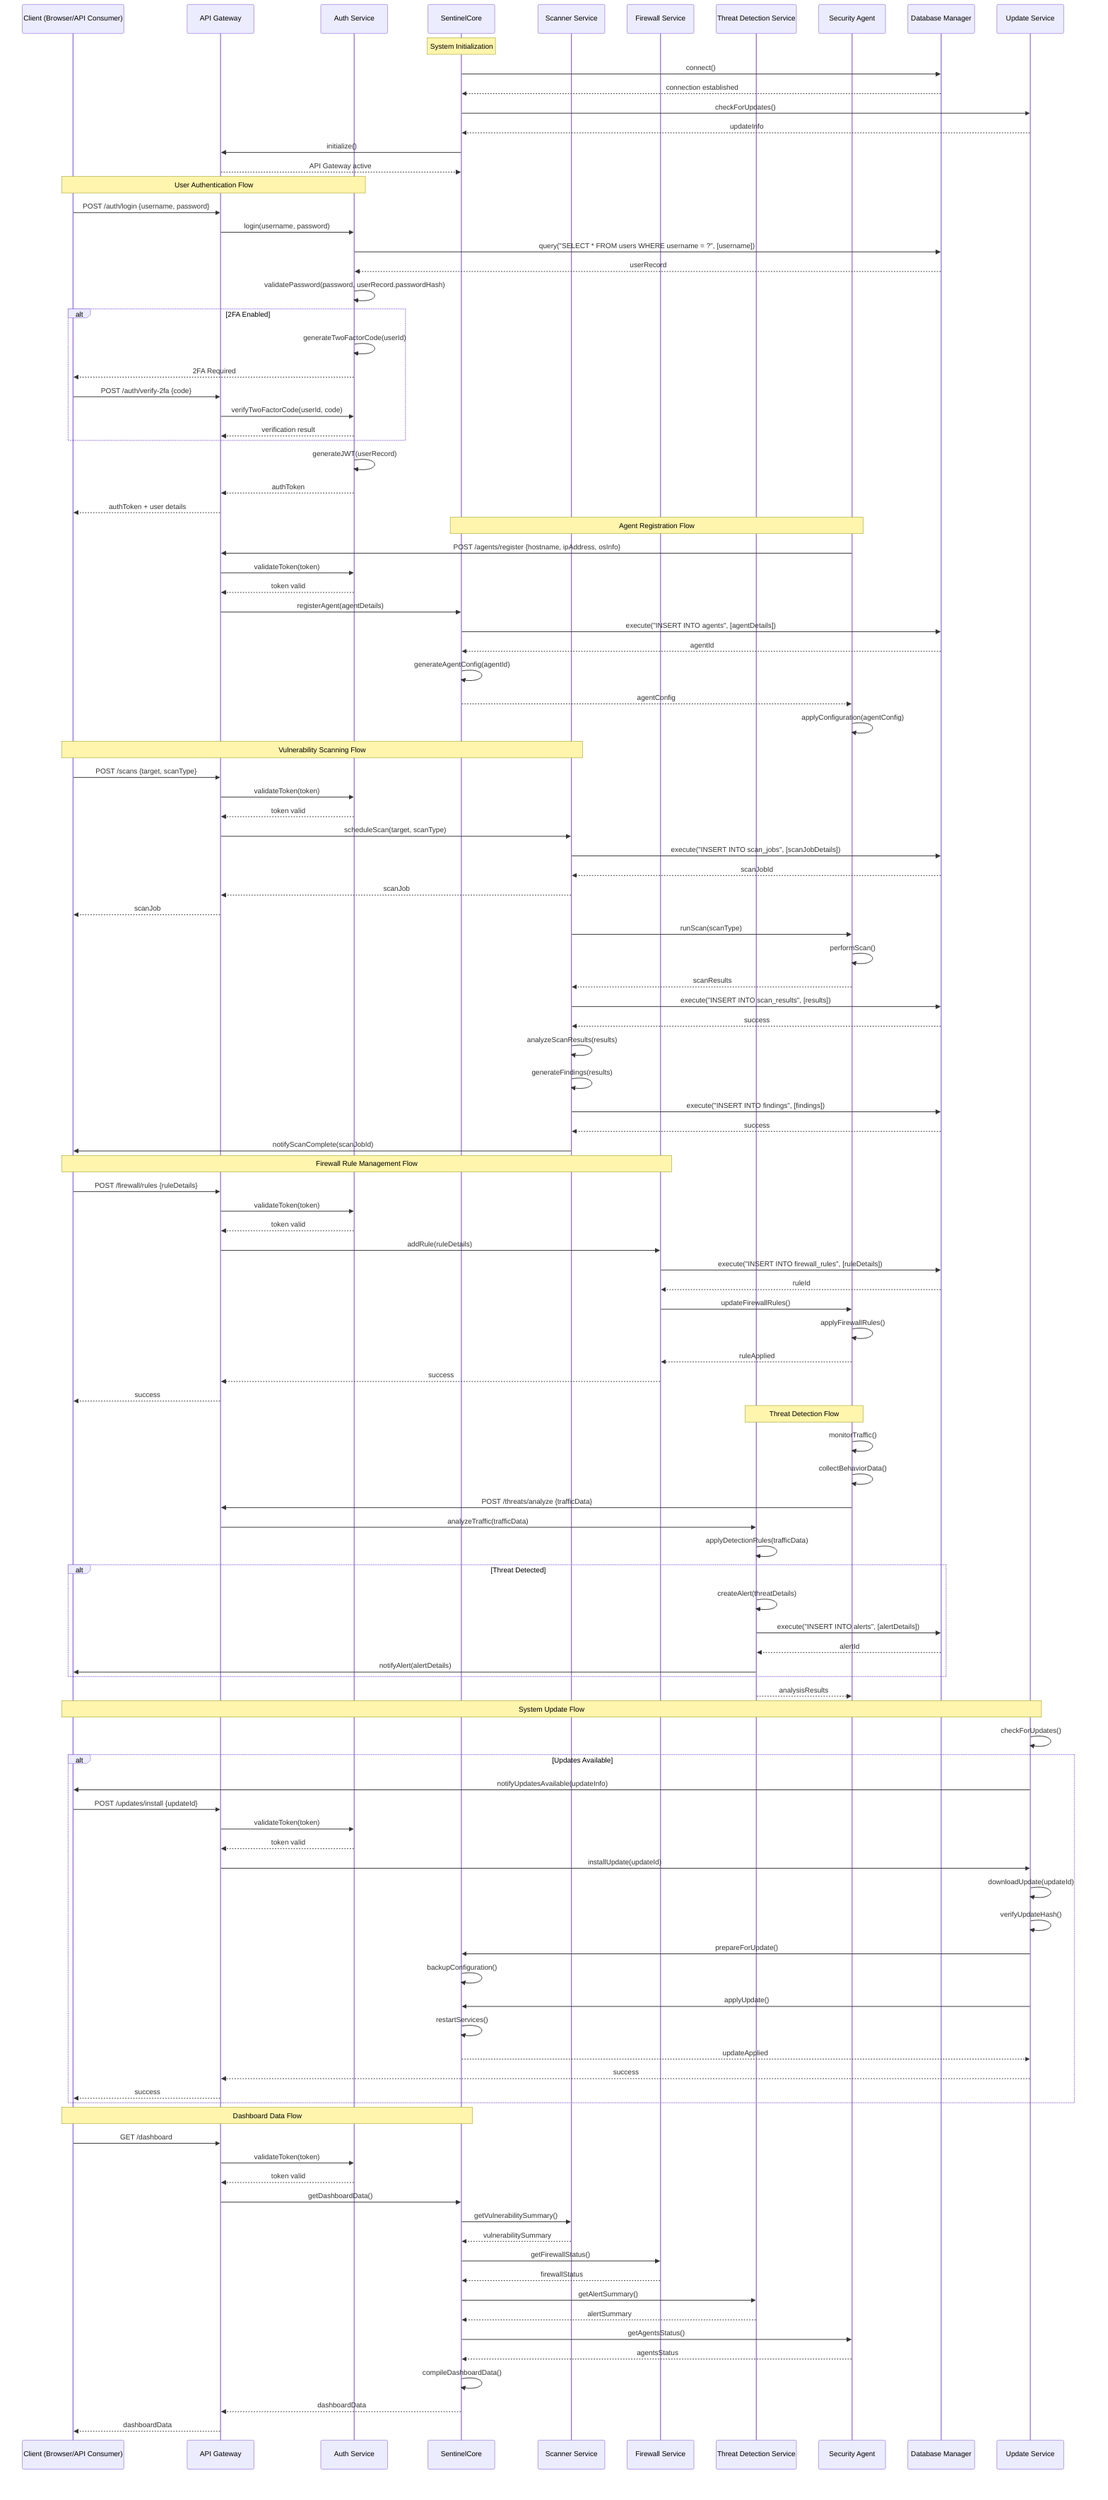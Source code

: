 sequenceDiagram
    %% Define participants
    participant Client as Client (Browser/API Consumer)
    participant API as API Gateway
    participant Auth as Auth Service
    participant Core as SentinelCore
    participant Scanner as Scanner Service
    participant Firewall as Firewall Service
    participant Threat as Threat Detection Service
    participant Agent as Security Agent
    participant DB as Database Manager
    participant Update as Update Service

    %% System Initialization Flow
    Note over Core: System Initialization
    Core->>DB: connect()
    DB-->>Core: connection established
    Core->>Update: checkForUpdates()
    Update-->>Core: updateInfo
    Core->>API: initialize()
    API-->>Core: API Gateway active

    %% Authentication Flow
    Note over Client, Auth: User Authentication Flow
    Client->>API: POST /auth/login {username, password}
    API->>Auth: login(username, password)
    Auth->>DB: query("SELECT * FROM users WHERE username = ?", [username])
    DB-->>Auth: userRecord
    Auth->>Auth: validatePassword(password, userRecord.passwordHash)
    alt 2FA Enabled
        Auth->>Auth: generateTwoFactorCode(userId)
        Auth-->>Client: 2FA Required
        Client->>API: POST /auth/verify-2fa {code}
        API->>Auth: verifyTwoFactorCode(userId, code)
        Auth-->>API: verification result
    end
    Auth->>Auth: generateJWT(userRecord)
    Auth-->>API: authToken
    API-->>Client: authToken + user details

    %% Agent Registration Flow
    Note over Agent, Core: Agent Registration Flow
    Agent->>API: POST /agents/register {hostname, ipAddress, osInfo}
    API->>Auth: validateToken(token)
    Auth-->>API: token valid
    API->>Core: registerAgent(agentDetails)
    Core->>DB: execute("INSERT INTO agents", [agentDetails])
    DB-->>Core: agentId
    Core->>Core: generateAgentConfig(agentId)
    Core-->>Agent: agentConfig
    Agent->>Agent: applyConfiguration(agentConfig)

    %% Vulnerability Scanning Flow
    Note over Client, Scanner: Vulnerability Scanning Flow
    Client->>API: POST /scans {target, scanType}
    API->>Auth: validateToken(token)
    Auth-->>API: token valid
    API->>Scanner: scheduleScan(target, scanType)
    Scanner->>DB: execute("INSERT INTO scan_jobs", [scanJobDetails])
    DB-->>Scanner: scanJobId
    Scanner-->>API: scanJob
    API-->>Client: scanJob
    Scanner->>Agent: runScan(scanType)
    Agent->>Agent: performScan()
    Agent-->>Scanner: scanResults
    Scanner->>DB: execute("INSERT INTO scan_results", [results])
    DB-->>Scanner: success
    Scanner->>Scanner: analyzeScanResults(results)
    Scanner->>Scanner: generateFindings(results)
    Scanner->>DB: execute("INSERT INTO findings", [findings])
    DB-->>Scanner: success
    Scanner->>Client: notifyScanComplete(scanJobId)

    %% Firewall Rule Management Flow
    Note over Client, Firewall: Firewall Rule Management Flow
    Client->>API: POST /firewall/rules {ruleDetails}
    API->>Auth: validateToken(token)
    Auth-->>API: token valid
    API->>Firewall: addRule(ruleDetails)
    Firewall->>DB: execute("INSERT INTO firewall_rules", [ruleDetails])
    DB-->>Firewall: ruleId
    Firewall->>Agent: updateFirewallRules()
    Agent->>Agent: applyFirewallRules()
    Agent-->>Firewall: ruleApplied
    Firewall-->>API: success
    API-->>Client: success

    %% Threat Detection Flow
    Note over Agent, Threat: Threat Detection Flow
    Agent->>Agent: monitorTraffic()
    Agent->>Agent: collectBehaviorData()
    Agent->>API: POST /threats/analyze {trafficData}
    API->>Threat: analyzeTraffic(trafficData)
    Threat->>Threat: applyDetectionRules(trafficData)
    alt Threat Detected
        Threat->>Threat: createAlert(threatDetails)
        Threat->>DB: execute("INSERT INTO alerts", [alertDetails])
        DB-->>Threat: alertId
        Threat->>Client: notifyAlert(alertDetails)
    end
    Threat-->>Agent: analysisResults

    %% Update Flow
    Note over Client, Update: System Update Flow
    Update->>Update: checkForUpdates()
    alt Updates Available
        Update->>Client: notifyUpdatesAvailable(updateInfo)
        Client->>API: POST /updates/install {updateId}
        API->>Auth: validateToken(token)
        Auth-->>API: token valid
        API->>Update: installUpdate(updateId)
        Update->>Update: downloadUpdate(updateId)
        Update->>Update: verifyUpdateHash()
        Update->>Core: prepareForUpdate()
        Core->>Core: backupConfiguration()
        Update->>Core: applyUpdate()
        Core->>Core: restartServices()
        Core-->>Update: updateApplied
        Update-->>API: success
        API-->>Client: success
    end

    %% Dashboard Data Flow
    Note over Client, Core: Dashboard Data Flow
    Client->>API: GET /dashboard
    API->>Auth: validateToken(token)
    Auth-->>API: token valid
    API->>Core: getDashboardData()
    Core->>Scanner: getVulnerabilitySummary()
    Scanner-->>Core: vulnerabilitySummary
    Core->>Firewall: getFirewallStatus()
    Firewall-->>Core: firewallStatus
    Core->>Threat: getAlertSummary()
    Threat-->>Core: alertSummary
    Core->>Agent: getAgentsStatus()
    Agent-->>Core: agentsStatus
    Core->>Core: compileDashboardData()
    Core-->>API: dashboardData
    API-->>Client: dashboardData